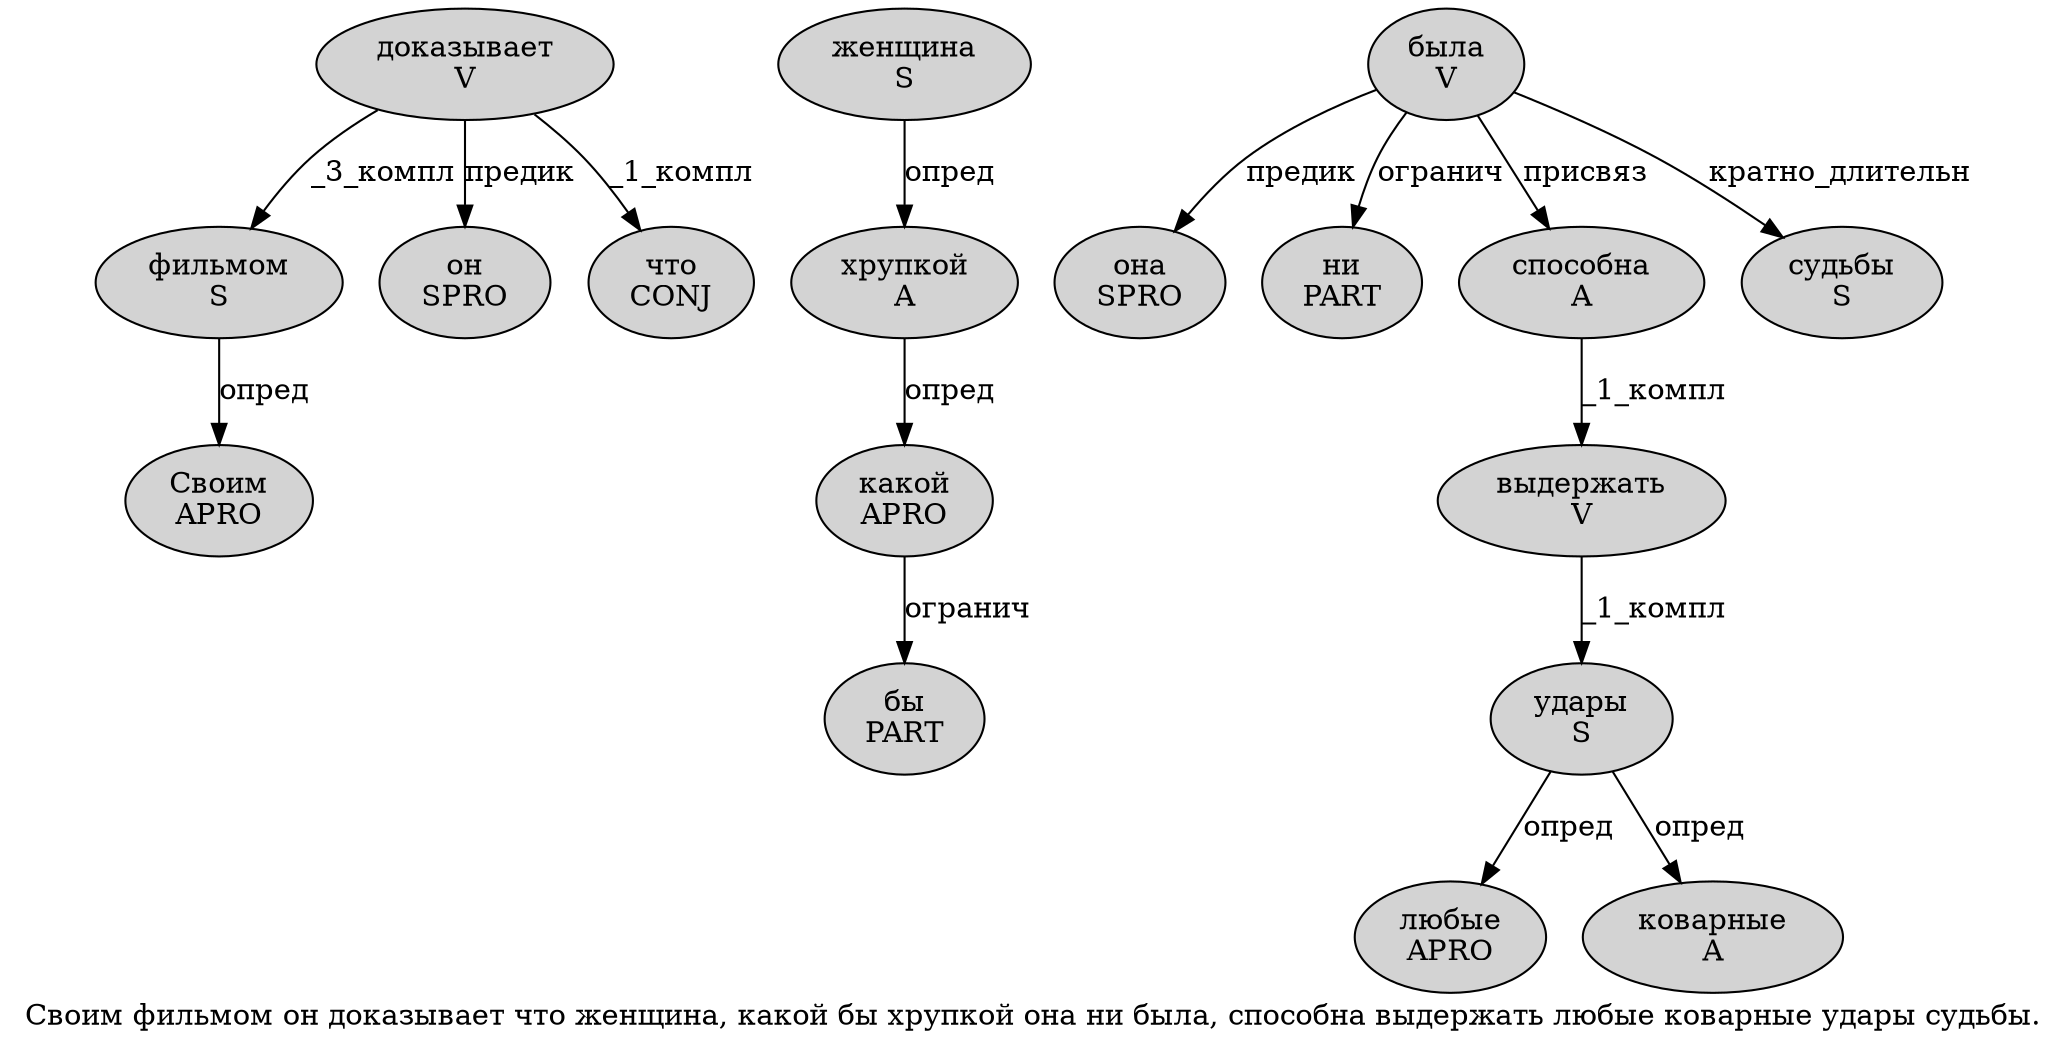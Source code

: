 digraph SENTENCE_1111 {
	graph [label="Своим фильмом он доказывает что женщина, какой бы хрупкой она ни была, способна выдержать любые коварные удары судьбы."]
	node [style=filled]
		0 [label="Своим
APRO" color="" fillcolor=lightgray penwidth=1 shape=ellipse]
		1 [label="фильмом
S" color="" fillcolor=lightgray penwidth=1 shape=ellipse]
		2 [label="он
SPRO" color="" fillcolor=lightgray penwidth=1 shape=ellipse]
		3 [label="доказывает
V" color="" fillcolor=lightgray penwidth=1 shape=ellipse]
		4 [label="что
CONJ" color="" fillcolor=lightgray penwidth=1 shape=ellipse]
		5 [label="женщина
S" color="" fillcolor=lightgray penwidth=1 shape=ellipse]
		7 [label="какой
APRO" color="" fillcolor=lightgray penwidth=1 shape=ellipse]
		8 [label="бы
PART" color="" fillcolor=lightgray penwidth=1 shape=ellipse]
		9 [label="хрупкой
A" color="" fillcolor=lightgray penwidth=1 shape=ellipse]
		10 [label="она
SPRO" color="" fillcolor=lightgray penwidth=1 shape=ellipse]
		11 [label="ни
PART" color="" fillcolor=lightgray penwidth=1 shape=ellipse]
		12 [label="была
V" color="" fillcolor=lightgray penwidth=1 shape=ellipse]
		14 [label="способна
A" color="" fillcolor=lightgray penwidth=1 shape=ellipse]
		15 [label="выдержать
V" color="" fillcolor=lightgray penwidth=1 shape=ellipse]
		16 [label="любые
APRO" color="" fillcolor=lightgray penwidth=1 shape=ellipse]
		17 [label="коварные
A" color="" fillcolor=lightgray penwidth=1 shape=ellipse]
		18 [label="удары
S" color="" fillcolor=lightgray penwidth=1 shape=ellipse]
		19 [label="судьбы
S" color="" fillcolor=lightgray penwidth=1 shape=ellipse]
			5 -> 9 [label="опред"]
			15 -> 18 [label="_1_компл"]
			9 -> 7 [label="опред"]
			1 -> 0 [label="опред"]
			12 -> 10 [label="предик"]
			12 -> 11 [label="огранич"]
			12 -> 14 [label="присвяз"]
			12 -> 19 [label="кратно_длительн"]
			3 -> 1 [label="_3_компл"]
			3 -> 2 [label="предик"]
			3 -> 4 [label="_1_компл"]
			14 -> 15 [label="_1_компл"]
			7 -> 8 [label="огранич"]
			18 -> 16 [label="опред"]
			18 -> 17 [label="опред"]
}